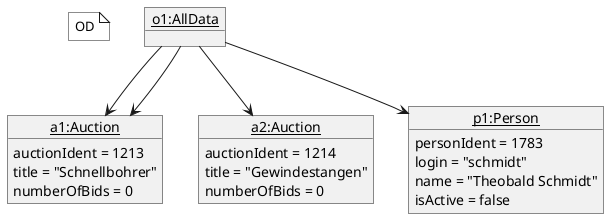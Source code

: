 @startuml
note "OD" as tag #white
object "__o1:AllData__" as o1 {
}
object "__a1:Auction__" as a1 {
  auctionIdent = 1213
  title = "Schnellbohrer"
  numberOfBids = 0
}
object "__a2:Auction__" as a2 {
  auctionIdent = 1214
  title = "Gewindestangen"
  numberOfBids = 0
}
object "__p1:Person__" as p1 {
  personIdent = 1783
  login = "schmidt"
  name = "Theobald Schmidt"
  isActive = false
}
o1-->a1
o1-->a1
o1-->a2
o1-->p1
@enduml